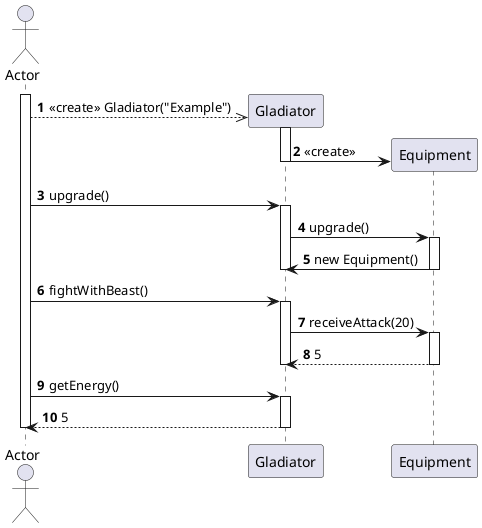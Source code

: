 @startuml
autonumber
actor Actor
activate Actor

create Gladiator
Actor -->> Gladiator: <<create>> Gladiator("Example")
activate Gladiator
    create Equipment
    Gladiator -> Equipment: <<create>>
deactivate Gladiator

Actor -> Gladiator: upgrade()
activate Gladiator
    Gladiator -> Equipment: upgrade()
    activate Equipment
        Equipment -> Gladiator: new Equipment()
    deactivate Equipment
deactivate Gladiator

Actor -> Gladiator: fightWithBeast()
activate Gladiator
    Gladiator -> Equipment: receiveAttack(20)
    activate Equipment
        Equipment --> Gladiator: 5
    deactivate Equipment
deactivate Gladiator

Actor -> Gladiator: getEnergy()
activate Gladiator
    Gladiator --> Actor: 5
deactivate Gladiator

deactivate Actor
@enduml